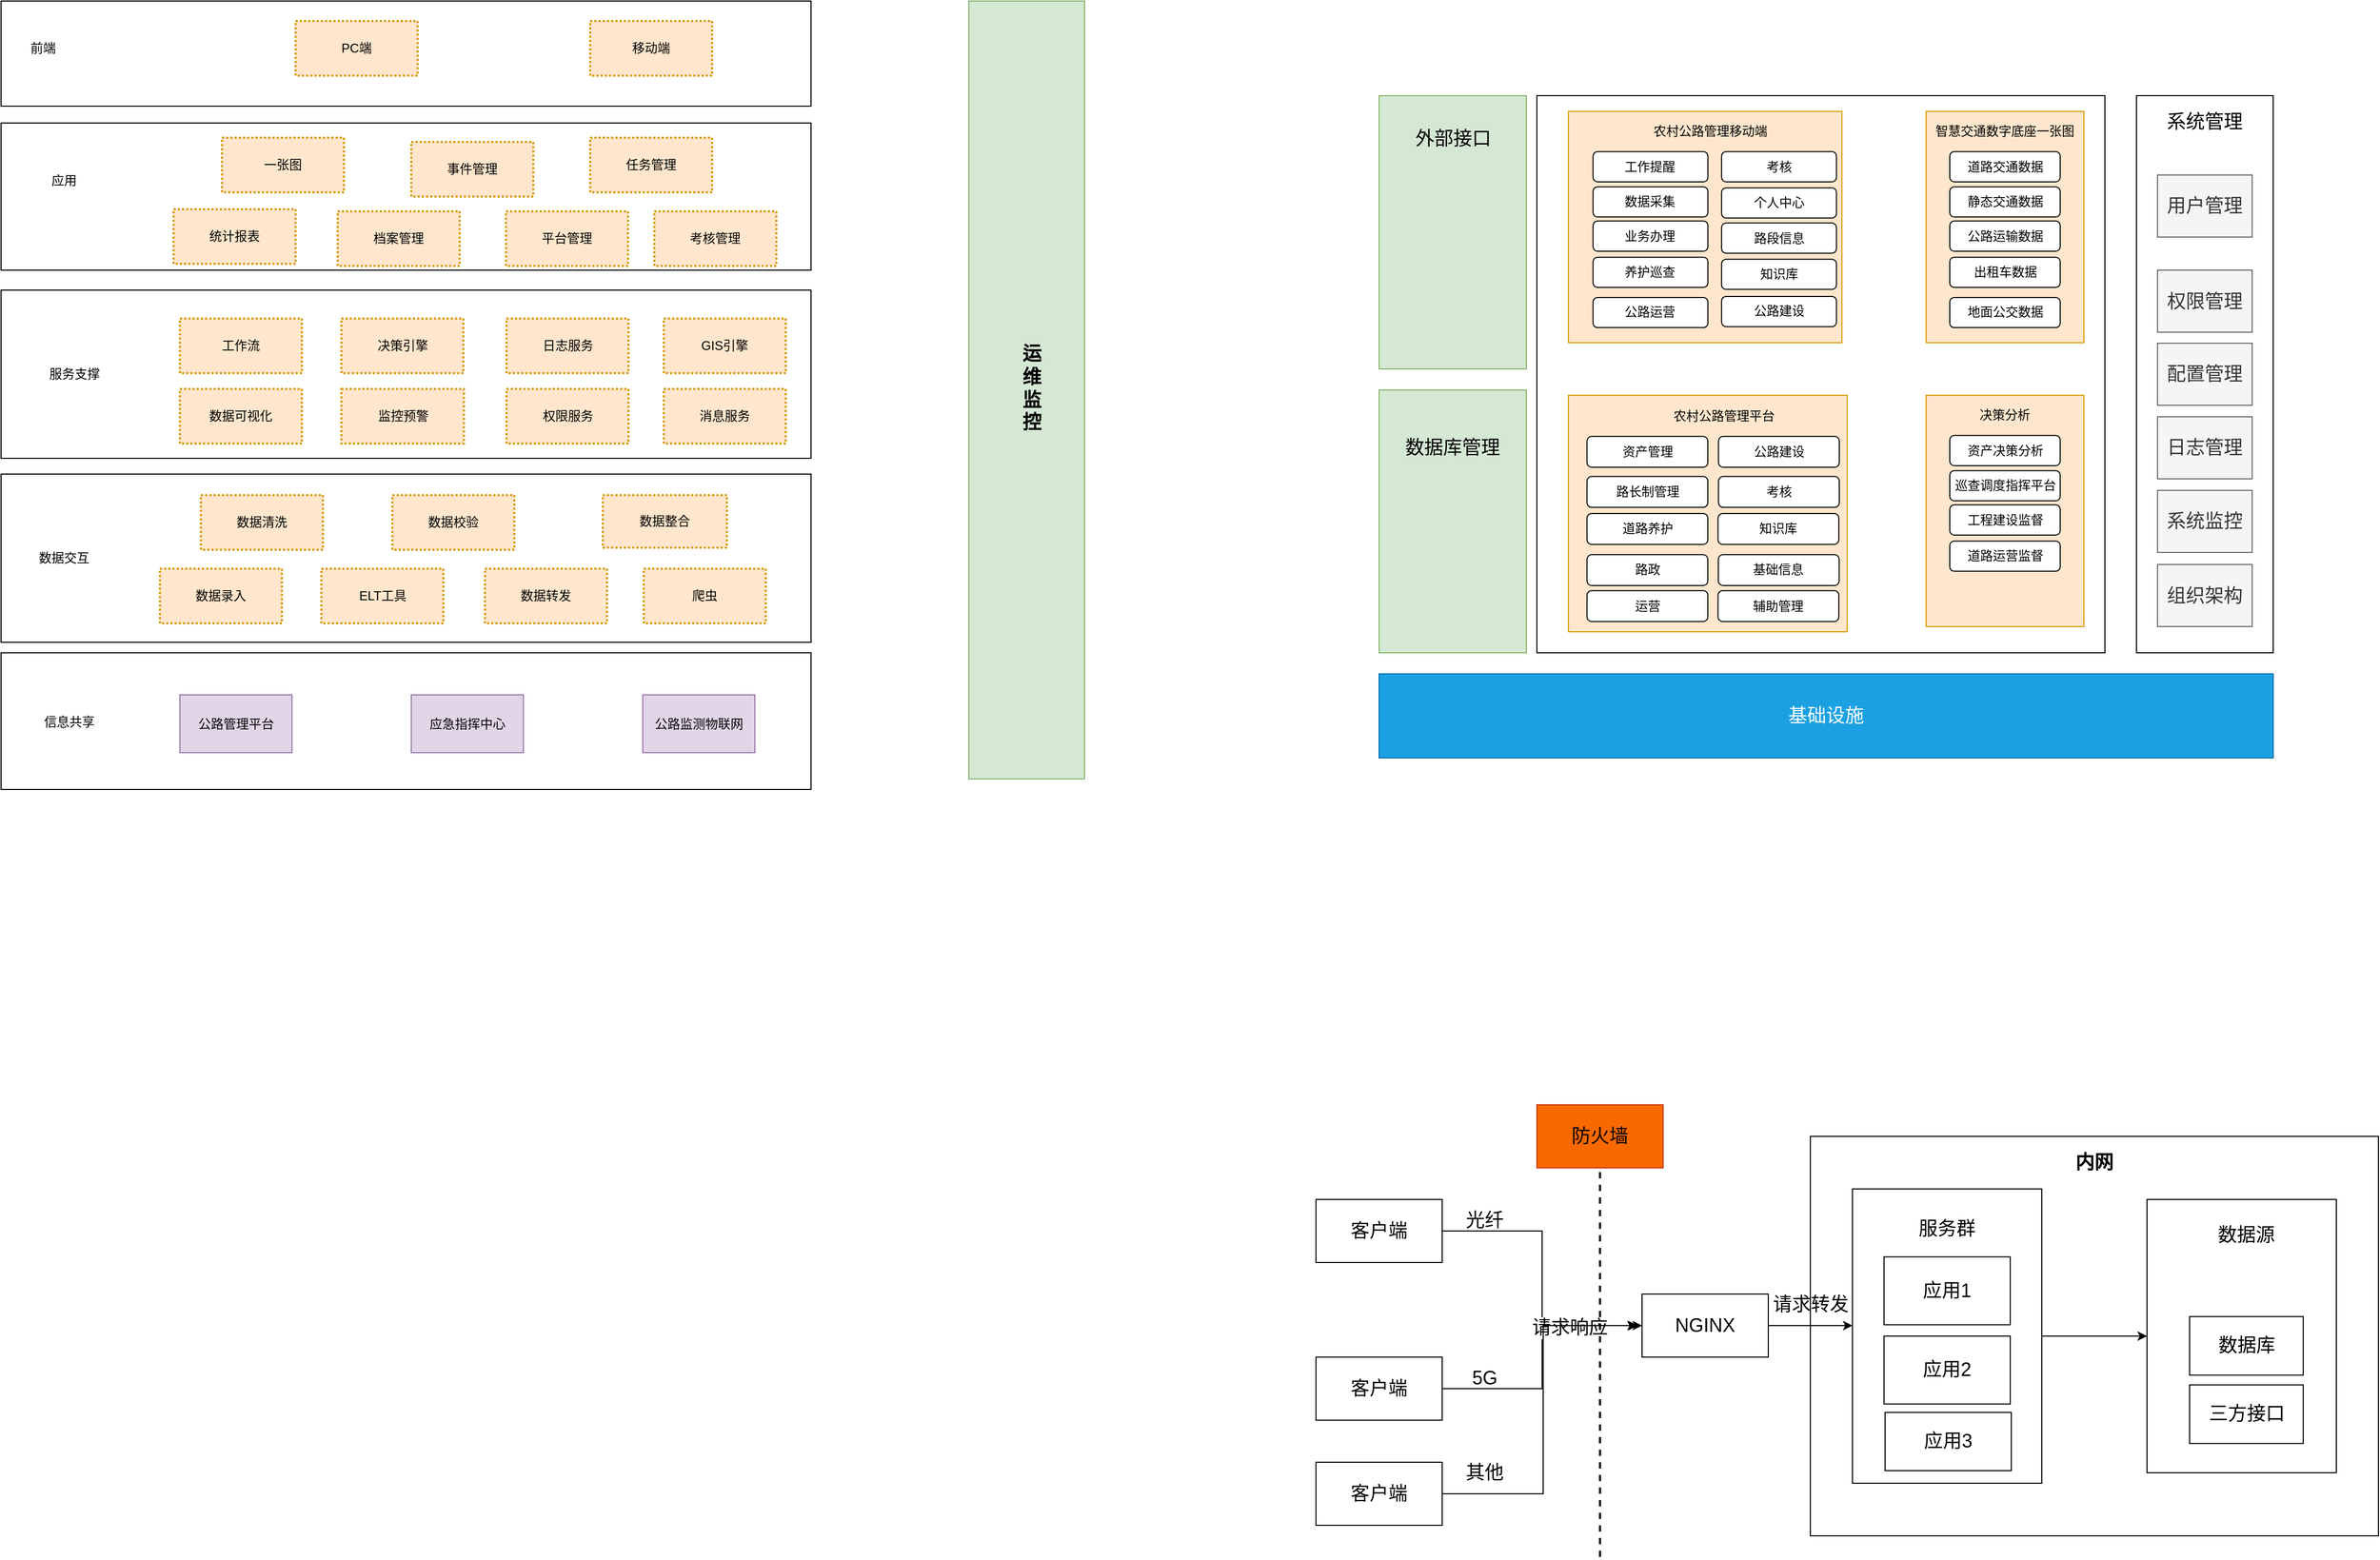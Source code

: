 <mxfile version="20.4.0" type="github">
  <diagram id="k3sl_BRwc1H5Ejsd1hgR" name="第 1 页">
    <mxGraphModel dx="1483" dy="827" grid="1" gridSize="10" guides="1" tooltips="1" connect="1" arrows="1" fold="1" page="1" pageScale="1" pageWidth="827" pageHeight="1169" math="0" shadow="0">
      <root>
        <mxCell id="0" />
        <mxCell id="1" parent="0" />
        <mxCell id="FcEx2lr4i81aOyHJjgHi-108" value="" style="rounded=0;whiteSpace=wrap;html=1;fontSize=18;" vertex="1" parent="1">
          <mxGeometry x="1810" y="1180" width="540" height="380" as="geometry" />
        </mxCell>
        <mxCell id="FcEx2lr4i81aOyHJjgHi-56" value="" style="rounded=0;whiteSpace=wrap;html=1;fontSize=18;" vertex="1" parent="1">
          <mxGeometry x="1550" y="190" width="540" height="530" as="geometry" />
        </mxCell>
        <mxCell id="isSvybaSc9SBgO7T6rGv-11" value="" style="group" parent="1" vertex="1" connectable="0">
          <mxGeometry x="1920" y="205" width="150" height="220" as="geometry" />
        </mxCell>
        <mxCell id="isSvybaSc9SBgO7T6rGv-3" value="" style="rounded=0;whiteSpace=wrap;html=1;fillColor=#ffe6cc;strokeColor=#d79b00;" parent="isSvybaSc9SBgO7T6rGv-11" vertex="1">
          <mxGeometry width="150" height="220" as="geometry" />
        </mxCell>
        <mxCell id="isSvybaSc9SBgO7T6rGv-2" value="智慧交通数字底座一张图" style="text;html=1;strokeColor=none;fillColor=none;align=center;verticalAlign=middle;whiteSpace=wrap;rounded=0;" parent="isSvybaSc9SBgO7T6rGv-11" vertex="1">
          <mxGeometry x="5" width="140" height="38.261" as="geometry" />
        </mxCell>
        <mxCell id="isSvybaSc9SBgO7T6rGv-4" value="道路交通数据" style="rounded=1;whiteSpace=wrap;html=1;" parent="isSvybaSc9SBgO7T6rGv-11" vertex="1">
          <mxGeometry x="22.5" y="38.261" width="105" height="28.696" as="geometry" />
        </mxCell>
        <mxCell id="isSvybaSc9SBgO7T6rGv-5" value="静态交通数据" style="rounded=1;whiteSpace=wrap;html=1;" parent="isSvybaSc9SBgO7T6rGv-11" vertex="1">
          <mxGeometry x="22.5" y="71.739" width="105" height="28.696" as="geometry" />
        </mxCell>
        <mxCell id="isSvybaSc9SBgO7T6rGv-6" value="公路运输数据" style="rounded=1;whiteSpace=wrap;html=1;" parent="isSvybaSc9SBgO7T6rGv-11" vertex="1">
          <mxGeometry x="22.5" y="104.261" width="105" height="28.696" as="geometry" />
        </mxCell>
        <mxCell id="isSvybaSc9SBgO7T6rGv-9" value="出租车数据&lt;span style=&quot;color: rgba(0, 0, 0, 0); font-family: monospace; font-size: 0px; text-align: start;&quot;&gt;%3CmxGraphModel%3E%3Croot%3E%3CmxCell%20id%3D%220%22%2F%3E%3CmxCell%20id%3D%221%22%20parent%3D%220%22%2F%3E%3CmxCell%20id%3D%222%22%20value%3D%22%E5%85%AC%E8%B7%AF%E8%BF%90%E8%BE%93%E6%95%B0%E6%8D%AE%22%20style%3D%22rounded%3D1%3BwhiteSpace%3Dwrap%3Bhtml%3D1%3B%22%20vertex%3D%221%22%20parent%3D%221%22%3E%3CmxGeometry%20x%3D%22122.5%22%20y%3D%22339%22%20width%3D%22105%22%20height%3D%2230%22%20as%3D%22geometry%22%2F%3E%3C%2FmxCell%3E%3C%2Froot%3E%3C%2FmxGraphModel%3E&lt;/span&gt;" style="rounded=1;whiteSpace=wrap;html=1;" parent="isSvybaSc9SBgO7T6rGv-11" vertex="1">
          <mxGeometry x="22.5" y="138.696" width="105" height="28.696" as="geometry" />
        </mxCell>
        <mxCell id="isSvybaSc9SBgO7T6rGv-10" value="地面公交数据" style="rounded=1;whiteSpace=wrap;html=1;" parent="isSvybaSc9SBgO7T6rGv-11" vertex="1">
          <mxGeometry x="22.5" y="176.957" width="105" height="28.696" as="geometry" />
        </mxCell>
        <mxCell id="isSvybaSc9SBgO7T6rGv-129" value="" style="rounded=0;whiteSpace=wrap;html=1;" parent="1" vertex="1">
          <mxGeometry x="90" y="100" width="770" height="100" as="geometry" />
        </mxCell>
        <mxCell id="isSvybaSc9SBgO7T6rGv-126" value="PC端" style="rounded=0;whiteSpace=wrap;html=1;dashed=1;dashPattern=1 1;strokeColor=#d79b00;strokeWidth=2;fillColor=#ffe6cc;" parent="1" vertex="1">
          <mxGeometry x="370" y="119" width="116" height="52" as="geometry" />
        </mxCell>
        <mxCell id="isSvybaSc9SBgO7T6rGv-127" value="移动端" style="rounded=0;whiteSpace=wrap;html=1;dashed=1;dashPattern=1 1;strokeColor=#d79b00;strokeWidth=2;fillColor=#ffe6cc;" parent="1" vertex="1">
          <mxGeometry x="650" y="119" width="116" height="52" as="geometry" />
        </mxCell>
        <mxCell id="isSvybaSc9SBgO7T6rGv-128" value="前端" style="text;html=1;strokeColor=none;fillColor=none;align=center;verticalAlign=middle;whiteSpace=wrap;rounded=0;" parent="1" vertex="1">
          <mxGeometry x="100" y="130" width="60" height="30" as="geometry" />
        </mxCell>
        <mxCell id="isSvybaSc9SBgO7T6rGv-137" value="" style="group" parent="1" vertex="1" connectable="0">
          <mxGeometry x="1580" y="475" width="265" height="225" as="geometry" />
        </mxCell>
        <mxCell id="isSvybaSc9SBgO7T6rGv-14" value="" style="rounded=0;whiteSpace=wrap;html=1;fillColor=#ffe6cc;strokeColor=#d79b00;" parent="isSvybaSc9SBgO7T6rGv-137" vertex="1">
          <mxGeometry width="265" height="225.0" as="geometry" />
        </mxCell>
        <mxCell id="isSvybaSc9SBgO7T6rGv-37" value="知识库" style="rounded=1;whiteSpace=wrap;html=1;" parent="isSvybaSc9SBgO7T6rGv-137" vertex="1">
          <mxGeometry x="142.217" y="112.5" width="114.833" height="29.348" as="geometry" />
        </mxCell>
        <mxCell id="isSvybaSc9SBgO7T6rGv-38" value="运营" style="rounded=1;whiteSpace=wrap;html=1;" parent="isSvybaSc9SBgO7T6rGv-137" vertex="1">
          <mxGeometry x="17.667" y="185.87" width="114.833" height="29.348" as="geometry" />
        </mxCell>
        <mxCell id="isSvybaSc9SBgO7T6rGv-40" value="基础信息" style="rounded=1;whiteSpace=wrap;html=1;" parent="isSvybaSc9SBgO7T6rGv-137" vertex="1">
          <mxGeometry x="142.499" y="151.63" width="114.833" height="29.348" as="geometry" />
        </mxCell>
        <mxCell id="isSvybaSc9SBgO7T6rGv-41" value="辅助管理" style="rounded=1;whiteSpace=wrap;html=1;" parent="isSvybaSc9SBgO7T6rGv-137" vertex="1">
          <mxGeometry x="142.217" y="185.87" width="114.833" height="29.348" as="geometry" />
        </mxCell>
        <mxCell id="isSvybaSc9SBgO7T6rGv-16" value="资产管理" style="rounded=1;whiteSpace=wrap;html=1;" parent="isSvybaSc9SBgO7T6rGv-137" vertex="1">
          <mxGeometry x="17.667" y="39.13" width="114.833" height="29.348" as="geometry" />
        </mxCell>
        <mxCell id="isSvybaSc9SBgO7T6rGv-17" value="路长制管理" style="rounded=1;whiteSpace=wrap;html=1;" parent="isSvybaSc9SBgO7T6rGv-137" vertex="1">
          <mxGeometry x="17.667" y="77.283" width="114.833" height="29.348" as="geometry" />
        </mxCell>
        <mxCell id="isSvybaSc9SBgO7T6rGv-18" value="道路养护" style="rounded=1;whiteSpace=wrap;html=1;" parent="isSvybaSc9SBgO7T6rGv-137" vertex="1">
          <mxGeometry x="17.667" y="112.5" width="114.833" height="29.348" as="geometry" />
        </mxCell>
        <mxCell id="isSvybaSc9SBgO7T6rGv-19" value="路政" style="rounded=1;whiteSpace=wrap;html=1;" parent="isSvybaSc9SBgO7T6rGv-137" vertex="1">
          <mxGeometry x="17.667" y="151.63" width="114.833" height="29.348" as="geometry" />
        </mxCell>
        <mxCell id="isSvybaSc9SBgO7T6rGv-20" value="公路建设" style="rounded=1;whiteSpace=wrap;html=1;" parent="isSvybaSc9SBgO7T6rGv-137" vertex="1">
          <mxGeometry x="142.658" y="39.13" width="114.833" height="29.348" as="geometry" />
        </mxCell>
        <mxCell id="isSvybaSc9SBgO7T6rGv-139" value="" style="group" parent="isSvybaSc9SBgO7T6rGv-137" vertex="1" connectable="0">
          <mxGeometry x="52.997" width="204.495" height="106.63" as="geometry" />
        </mxCell>
        <mxCell id="isSvybaSc9SBgO7T6rGv-15" value="农村公路管理平台" style="text;html=1;strokeColor=none;fillColor=none;align=center;verticalAlign=middle;whiteSpace=wrap;rounded=0;" parent="isSvybaSc9SBgO7T6rGv-139" vertex="1">
          <mxGeometry width="189.622" height="39.13" as="geometry" />
        </mxCell>
        <mxCell id="isSvybaSc9SBgO7T6rGv-39" value="考核" style="rounded=1;whiteSpace=wrap;html=1;" parent="isSvybaSc9SBgO7T6rGv-139" vertex="1">
          <mxGeometry x="89.661" y="77.283" width="114.833" height="29.348" as="geometry" />
        </mxCell>
        <mxCell id="isSvybaSc9SBgO7T6rGv-138" value="" style="group" parent="1" vertex="1" connectable="0">
          <mxGeometry x="1580" y="205" width="260" height="220" as="geometry" />
        </mxCell>
        <mxCell id="isSvybaSc9SBgO7T6rGv-22" value="" style="rounded=0;whiteSpace=wrap;html=1;fillColor=#ffe6cc;strokeColor=#d79b00;" parent="isSvybaSc9SBgO7T6rGv-138" vertex="1">
          <mxGeometry width="260" height="220" as="geometry" />
        </mxCell>
        <mxCell id="isSvybaSc9SBgO7T6rGv-23" value="农村公路管理移动端" style="text;html=1;strokeColor=none;fillColor=none;align=center;verticalAlign=middle;whiteSpace=wrap;rounded=0;" parent="isSvybaSc9SBgO7T6rGv-138" vertex="1">
          <mxGeometry x="62.4" width="145.6" height="38.261" as="geometry" />
        </mxCell>
        <mxCell id="isSvybaSc9SBgO7T6rGv-24" value="工作提醒" style="rounded=1;whiteSpace=wrap;html=1;" parent="isSvybaSc9SBgO7T6rGv-138" vertex="1">
          <mxGeometry x="23.4" y="38.261" width="109.2" height="28.696" as="geometry" />
        </mxCell>
        <mxCell id="isSvybaSc9SBgO7T6rGv-25" value="数据采集" style="rounded=1;whiteSpace=wrap;html=1;" parent="isSvybaSc9SBgO7T6rGv-138" vertex="1">
          <mxGeometry x="23.4" y="71.739" width="109.2" height="28.696" as="geometry" />
        </mxCell>
        <mxCell id="isSvybaSc9SBgO7T6rGv-26" value="业务办理" style="rounded=1;whiteSpace=wrap;html=1;" parent="isSvybaSc9SBgO7T6rGv-138" vertex="1">
          <mxGeometry x="23.4" y="104.261" width="109.2" height="28.696" as="geometry" />
        </mxCell>
        <mxCell id="isSvybaSc9SBgO7T6rGv-27" value="养护巡查" style="rounded=1;whiteSpace=wrap;html=1;" parent="isSvybaSc9SBgO7T6rGv-138" vertex="1">
          <mxGeometry x="23.4" y="138.696" width="109.2" height="28.696" as="geometry" />
        </mxCell>
        <mxCell id="isSvybaSc9SBgO7T6rGv-28" value="公路运营" style="rounded=1;whiteSpace=wrap;html=1;" parent="isSvybaSc9SBgO7T6rGv-138" vertex="1">
          <mxGeometry x="23.4" y="176.957" width="109.2" height="28.696" as="geometry" />
        </mxCell>
        <mxCell id="isSvybaSc9SBgO7T6rGv-59" value="考核" style="rounded=1;whiteSpace=wrap;html=1;" parent="isSvybaSc9SBgO7T6rGv-138" vertex="1">
          <mxGeometry x="145.6" y="38.261" width="109.2" height="28.696" as="geometry" />
        </mxCell>
        <mxCell id="isSvybaSc9SBgO7T6rGv-60" value="个人中心" style="rounded=1;whiteSpace=wrap;html=1;" parent="isSvybaSc9SBgO7T6rGv-138" vertex="1">
          <mxGeometry x="145.6" y="72.696" width="109.2" height="28.696" as="geometry" />
        </mxCell>
        <mxCell id="isSvybaSc9SBgO7T6rGv-61" value="路段信息" style="rounded=1;whiteSpace=wrap;html=1;" parent="isSvybaSc9SBgO7T6rGv-138" vertex="1">
          <mxGeometry x="145.6" y="106.174" width="109.2" height="28.696" as="geometry" />
        </mxCell>
        <mxCell id="isSvybaSc9SBgO7T6rGv-62" value="知识库" style="rounded=1;whiteSpace=wrap;html=1;" parent="isSvybaSc9SBgO7T6rGv-138" vertex="1">
          <mxGeometry x="145.6" y="140.609" width="109.2" height="28.696" as="geometry" />
        </mxCell>
        <mxCell id="isSvybaSc9SBgO7T6rGv-63" value="公路建设" style="rounded=1;whiteSpace=wrap;html=1;" parent="isSvybaSc9SBgO7T6rGv-138" vertex="1">
          <mxGeometry x="145.6" y="176" width="109.2" height="28.696" as="geometry" />
        </mxCell>
        <mxCell id="FcEx2lr4i81aOyHJjgHi-6" value="" style="group" vertex="1" connectable="0" parent="1">
          <mxGeometry x="90" y="216" width="800" height="140" as="geometry" />
        </mxCell>
        <mxCell id="isSvybaSc9SBgO7T6rGv-141" value="" style="rounded=0;whiteSpace=wrap;html=1;" parent="FcEx2lr4i81aOyHJjgHi-6" vertex="1">
          <mxGeometry width="770" height="140" as="geometry" />
        </mxCell>
        <mxCell id="isSvybaSc9SBgO7T6rGv-140" value="应用" style="text;html=1;strokeColor=none;fillColor=none;align=center;verticalAlign=middle;whiteSpace=wrap;rounded=0;" parent="FcEx2lr4i81aOyHJjgHi-6" vertex="1">
          <mxGeometry x="30" y="40" width="60" height="30" as="geometry" />
        </mxCell>
        <mxCell id="FcEx2lr4i81aOyHJjgHi-1" value="一张图" style="rounded=0;whiteSpace=wrap;html=1;dashed=1;dashPattern=1 1;strokeColor=#d79b00;strokeWidth=2;fillColor=#ffe6cc;" vertex="1" parent="FcEx2lr4i81aOyHJjgHi-6">
          <mxGeometry x="210" y="14" width="116" height="52" as="geometry" />
        </mxCell>
        <mxCell id="FcEx2lr4i81aOyHJjgHi-2" value="考核管理" style="rounded=0;whiteSpace=wrap;html=1;dashed=1;dashPattern=1 1;strokeColor=#d79b00;strokeWidth=2;fillColor=#ffe6cc;" vertex="1" parent="FcEx2lr4i81aOyHJjgHi-6">
          <mxGeometry x="621" y="84" width="116" height="52" as="geometry" />
        </mxCell>
        <mxCell id="FcEx2lr4i81aOyHJjgHi-3" value="事件管理" style="rounded=0;whiteSpace=wrap;html=1;dashed=1;dashPattern=1 1;strokeColor=#d79b00;strokeWidth=2;fillColor=#ffe6cc;" vertex="1" parent="FcEx2lr4i81aOyHJjgHi-6">
          <mxGeometry x="390" y="18" width="116" height="52" as="geometry" />
        </mxCell>
        <mxCell id="FcEx2lr4i81aOyHJjgHi-5" value="任务管理" style="rounded=0;whiteSpace=wrap;html=1;dashed=1;dashPattern=1 1;strokeColor=#d79b00;strokeWidth=2;fillColor=#ffe6cc;" vertex="1" parent="FcEx2lr4i81aOyHJjgHi-6">
          <mxGeometry x="560" y="14" width="116" height="52" as="geometry" />
        </mxCell>
        <mxCell id="FcEx2lr4i81aOyHJjgHi-64" value="统计报表" style="rounded=0;whiteSpace=wrap;html=1;dashed=1;dashPattern=1 1;strokeColor=#d79b00;strokeWidth=2;fillColor=#ffe6cc;" vertex="1" parent="FcEx2lr4i81aOyHJjgHi-6">
          <mxGeometry x="164" y="82" width="116" height="52" as="geometry" />
        </mxCell>
        <mxCell id="FcEx2lr4i81aOyHJjgHi-65" value="平台管理" style="rounded=0;whiteSpace=wrap;html=1;dashed=1;dashPattern=1 1;strokeColor=#d79b00;strokeWidth=2;fillColor=#ffe6cc;" vertex="1" parent="FcEx2lr4i81aOyHJjgHi-6">
          <mxGeometry x="480" y="84" width="116" height="52" as="geometry" />
        </mxCell>
        <mxCell id="FcEx2lr4i81aOyHJjgHi-66" value="档案管理" style="rounded=0;whiteSpace=wrap;html=1;dashed=1;dashPattern=1 1;strokeColor=#d79b00;strokeWidth=2;fillColor=#ffe6cc;" vertex="1" parent="FcEx2lr4i81aOyHJjgHi-6">
          <mxGeometry x="320" y="84" width="116" height="52" as="geometry" />
        </mxCell>
        <mxCell id="FcEx2lr4i81aOyHJjgHi-7" value="" style="group" vertex="1" connectable="0" parent="1">
          <mxGeometry x="90" y="375" width="770" height="160" as="geometry" />
        </mxCell>
        <mxCell id="isSvybaSc9SBgO7T6rGv-124" value="" style="rounded=0;whiteSpace=wrap;html=1;" parent="FcEx2lr4i81aOyHJjgHi-7" vertex="1">
          <mxGeometry width="770" height="160" as="geometry" />
        </mxCell>
        <mxCell id="isSvybaSc9SBgO7T6rGv-106" value="GIS引擎" style="rounded=0;whiteSpace=wrap;html=1;dashed=1;dashPattern=1 1;strokeColor=#d79b00;strokeWidth=2;fillColor=#ffe6cc;" parent="FcEx2lr4i81aOyHJjgHi-7" vertex="1">
          <mxGeometry x="630" y="27" width="116" height="52" as="geometry" />
        </mxCell>
        <mxCell id="isSvybaSc9SBgO7T6rGv-109" value="权限服务" style="rounded=0;whiteSpace=wrap;html=1;dashed=1;dashPattern=1 1;strokeColor=#d79b00;strokeWidth=2;fillColor=#ffe6cc;" parent="FcEx2lr4i81aOyHJjgHi-7" vertex="1">
          <mxGeometry x="480.5" y="94" width="116" height="52" as="geometry" />
        </mxCell>
        <mxCell id="isSvybaSc9SBgO7T6rGv-110" value="消息服务" style="rounded=0;whiteSpace=wrap;html=1;dashed=1;dashPattern=1 1;strokeColor=#d79b00;strokeWidth=2;fillColor=#ffe6cc;" parent="FcEx2lr4i81aOyHJjgHi-7" vertex="1">
          <mxGeometry x="630" y="94" width="116" height="52" as="geometry" />
        </mxCell>
        <mxCell id="isSvybaSc9SBgO7T6rGv-119" value="工作流" style="rounded=0;whiteSpace=wrap;html=1;dashed=1;dashPattern=1 1;strokeColor=#d79b00;strokeWidth=2;fillColor=#ffe6cc;" parent="FcEx2lr4i81aOyHJjgHi-7" vertex="1">
          <mxGeometry x="170" y="27" width="116" height="52" as="geometry" />
        </mxCell>
        <mxCell id="isSvybaSc9SBgO7T6rGv-120" value="决策引擎" style="rounded=0;whiteSpace=wrap;html=1;dashed=1;dashPattern=1 1;strokeColor=#d79b00;strokeWidth=2;fillColor=#ffe6cc;" parent="FcEx2lr4i81aOyHJjgHi-7" vertex="1">
          <mxGeometry x="323.5" y="27" width="116" height="52" as="geometry" />
        </mxCell>
        <mxCell id="isSvybaSc9SBgO7T6rGv-125" value="服务支撑" style="text;html=1;strokeColor=none;fillColor=none;align=center;verticalAlign=middle;whiteSpace=wrap;rounded=0;" parent="FcEx2lr4i81aOyHJjgHi-7" vertex="1">
          <mxGeometry x="40" y="66" width="60" height="28" as="geometry" />
        </mxCell>
        <mxCell id="FcEx2lr4i81aOyHJjgHi-44" value="数据可视化" style="rounded=0;whiteSpace=wrap;html=1;dashed=1;dashPattern=1 1;strokeColor=#d79b00;strokeWidth=2;fillColor=#ffe6cc;" vertex="1" parent="FcEx2lr4i81aOyHJjgHi-7">
          <mxGeometry x="170" y="94" width="116" height="52" as="geometry" />
        </mxCell>
        <mxCell id="FcEx2lr4i81aOyHJjgHi-45" value="监控预警" style="rounded=0;whiteSpace=wrap;html=1;dashed=1;dashPattern=1 1;strokeColor=#d79b00;strokeWidth=2;fillColor=#ffe6cc;" vertex="1" parent="FcEx2lr4i81aOyHJjgHi-7">
          <mxGeometry x="323.5" y="94" width="116.5" height="52" as="geometry" />
        </mxCell>
        <mxCell id="FcEx2lr4i81aOyHJjgHi-67" value="日志服务" style="rounded=0;whiteSpace=wrap;html=1;dashed=1;dashPattern=1 1;strokeColor=#d79b00;strokeWidth=2;fillColor=#ffe6cc;" vertex="1" parent="FcEx2lr4i81aOyHJjgHi-7">
          <mxGeometry x="480.5" y="27" width="116" height="52" as="geometry" />
        </mxCell>
        <mxCell id="FcEx2lr4i81aOyHJjgHi-25" value="" style="group" vertex="1" connectable="0" parent="1">
          <mxGeometry x="1010" y="100" width="110" height="740" as="geometry" />
        </mxCell>
        <mxCell id="FcEx2lr4i81aOyHJjgHi-23" value="" style="rounded=0;whiteSpace=wrap;html=1;fillColor=#d5e8d4;strokeColor=#82b366;" vertex="1" parent="FcEx2lr4i81aOyHJjgHi-25">
          <mxGeometry width="110" height="740.0" as="geometry" />
        </mxCell>
        <mxCell id="FcEx2lr4i81aOyHJjgHi-24" value="运维监控" style="text;html=1;strokeColor=none;fillColor=none;align=center;verticalAlign=middle;whiteSpace=wrap;rounded=0;fontStyle=1;fontSize=18;" vertex="1" parent="FcEx2lr4i81aOyHJjgHi-25">
          <mxGeometry x="50" y="88.034" width="20" height="562.655" as="geometry" />
        </mxCell>
        <mxCell id="FcEx2lr4i81aOyHJjgHi-39" value="" style="group" vertex="1" connectable="0" parent="1">
          <mxGeometry x="90" y="720" width="770" height="130" as="geometry" />
        </mxCell>
        <mxCell id="FcEx2lr4i81aOyHJjgHi-10" value="" style="rounded=0;whiteSpace=wrap;html=1;" vertex="1" parent="FcEx2lr4i81aOyHJjgHi-39">
          <mxGeometry width="770" height="130" as="geometry" />
        </mxCell>
        <mxCell id="FcEx2lr4i81aOyHJjgHi-8" value="" style="group;" vertex="1" connectable="0" parent="FcEx2lr4i81aOyHJjgHi-39">
          <mxGeometry x="120" y="40" width="637" height="55" as="geometry" />
        </mxCell>
        <mxCell id="isSvybaSc9SBgO7T6rGv-99" value="公路管理平台" style="rounded=0;whiteSpace=wrap;html=1;fillColor=#e1d5e7;strokeColor=#9673a6;" parent="FcEx2lr4i81aOyHJjgHi-8" vertex="1">
          <mxGeometry x="50" width="106.611" height="55" as="geometry" />
        </mxCell>
        <mxCell id="isSvybaSc9SBgO7T6rGv-100" value="应急指挥中心" style="rounded=0;whiteSpace=wrap;html=1;fillColor=#e1d5e7;strokeColor=#9673a6;" parent="FcEx2lr4i81aOyHJjgHi-8" vertex="1">
          <mxGeometry x="270.001" width="106.611" height="55" as="geometry" />
        </mxCell>
        <mxCell id="isSvybaSc9SBgO7T6rGv-101" value="公路监测物联网" style="rounded=0;whiteSpace=wrap;html=1;fillColor=#e1d5e7;strokeColor=#9673a6;" parent="FcEx2lr4i81aOyHJjgHi-8" vertex="1">
          <mxGeometry x="490.0" width="106.611" height="55" as="geometry" />
        </mxCell>
        <mxCell id="FcEx2lr4i81aOyHJjgHi-22" value="信息共享" style="text;html=1;strokeColor=none;fillColor=none;align=center;verticalAlign=middle;whiteSpace=wrap;rounded=0;" vertex="1" parent="FcEx2lr4i81aOyHJjgHi-39">
          <mxGeometry x="30" y="51" width="70" height="29" as="geometry" />
        </mxCell>
        <mxCell id="FcEx2lr4i81aOyHJjgHi-43" value="" style="group" vertex="1" connectable="0" parent="1">
          <mxGeometry x="90" y="550" width="770" height="160" as="geometry" />
        </mxCell>
        <mxCell id="FcEx2lr4i81aOyHJjgHi-28" value="" style="rounded=0;whiteSpace=wrap;html=1;" vertex="1" parent="FcEx2lr4i81aOyHJjgHi-43">
          <mxGeometry width="770" height="160" as="geometry" />
        </mxCell>
        <mxCell id="FcEx2lr4i81aOyHJjgHi-29" value="爬虫" style="rounded=0;whiteSpace=wrap;html=1;dashed=1;dashPattern=1 1;strokeColor=#d79b00;strokeWidth=2;fillColor=#ffe6cc;" vertex="1" parent="FcEx2lr4i81aOyHJjgHi-43">
          <mxGeometry x="611" y="90" width="116" height="52" as="geometry" />
        </mxCell>
        <mxCell id="FcEx2lr4i81aOyHJjgHi-32" value="数据录入" style="rounded=0;whiteSpace=wrap;html=1;dashed=1;dashPattern=1 1;strokeColor=#d79b00;strokeWidth=2;fillColor=#ffe6cc;" vertex="1" parent="FcEx2lr4i81aOyHJjgHi-43">
          <mxGeometry x="151" y="90" width="116" height="52" as="geometry" />
        </mxCell>
        <mxCell id="FcEx2lr4i81aOyHJjgHi-33" value="ELT工具" style="rounded=0;whiteSpace=wrap;html=1;dashed=1;dashPattern=1 1;strokeColor=#d79b00;strokeWidth=2;fillColor=#ffe6cc;" vertex="1" parent="FcEx2lr4i81aOyHJjgHi-43">
          <mxGeometry x="304.5" y="90" width="116" height="52" as="geometry" />
        </mxCell>
        <mxCell id="FcEx2lr4i81aOyHJjgHi-34" value="数据转发" style="rounded=0;whiteSpace=wrap;html=1;dashed=1;dashPattern=1 1;strokeColor=#d79b00;strokeWidth=2;fillColor=#ffe6cc;" vertex="1" parent="FcEx2lr4i81aOyHJjgHi-43">
          <mxGeometry x="460" y="90" width="116" height="52" as="geometry" />
        </mxCell>
        <mxCell id="FcEx2lr4i81aOyHJjgHi-37" value="数据交互" style="text;html=1;strokeColor=none;fillColor=none;align=center;verticalAlign=middle;whiteSpace=wrap;rounded=0;" vertex="1" parent="FcEx2lr4i81aOyHJjgHi-43">
          <mxGeometry x="30" y="66" width="60" height="28" as="geometry" />
        </mxCell>
        <mxCell id="FcEx2lr4i81aOyHJjgHi-40" value="数据清洗" style="rounded=0;whiteSpace=wrap;html=1;dashed=1;dashPattern=1 1;strokeColor=#d79b00;strokeWidth=2;fillColor=#ffe6cc;" vertex="1" parent="FcEx2lr4i81aOyHJjgHi-43">
          <mxGeometry x="190" y="20" width="116" height="52" as="geometry" />
        </mxCell>
        <mxCell id="FcEx2lr4i81aOyHJjgHi-41" value="数据校验" style="rounded=0;whiteSpace=wrap;html=1;dashed=1;dashPattern=1 1;strokeColor=#d79b00;strokeWidth=2;fillColor=#ffe6cc;" vertex="1" parent="FcEx2lr4i81aOyHJjgHi-43">
          <mxGeometry x="372" y="20" width="116" height="52" as="geometry" />
        </mxCell>
        <mxCell id="FcEx2lr4i81aOyHJjgHi-42" value="数据整合" style="rounded=0;whiteSpace=wrap;html=1;dashed=1;dashPattern=1 1;strokeColor=#d79b00;strokeWidth=2;fillColor=#ffe6cc;" vertex="1" parent="FcEx2lr4i81aOyHJjgHi-43">
          <mxGeometry x="572" y="20" width="118" height="50" as="geometry" />
        </mxCell>
        <mxCell id="FcEx2lr4i81aOyHJjgHi-46" value="" style="group" vertex="1" connectable="0" parent="1">
          <mxGeometry x="1920" y="475" width="150" height="220" as="geometry" />
        </mxCell>
        <mxCell id="FcEx2lr4i81aOyHJjgHi-47" value="" style="rounded=0;whiteSpace=wrap;html=1;fillColor=#ffe6cc;strokeColor=#d79b00;" vertex="1" parent="FcEx2lr4i81aOyHJjgHi-46">
          <mxGeometry width="150" height="220" as="geometry" />
        </mxCell>
        <mxCell id="FcEx2lr4i81aOyHJjgHi-48" value="决策分析" style="text;html=1;strokeColor=none;fillColor=none;align=center;verticalAlign=middle;whiteSpace=wrap;rounded=0;" vertex="1" parent="FcEx2lr4i81aOyHJjgHi-46">
          <mxGeometry x="5" width="140" height="38.261" as="geometry" />
        </mxCell>
        <mxCell id="FcEx2lr4i81aOyHJjgHi-49" value="资产决策分析" style="rounded=1;whiteSpace=wrap;html=1;" vertex="1" parent="FcEx2lr4i81aOyHJjgHi-46">
          <mxGeometry x="22.5" y="38.261" width="105" height="28.696" as="geometry" />
        </mxCell>
        <mxCell id="FcEx2lr4i81aOyHJjgHi-50" value="巡查调度指挥平台" style="rounded=1;whiteSpace=wrap;html=1;" vertex="1" parent="FcEx2lr4i81aOyHJjgHi-46">
          <mxGeometry x="22.5" y="71.739" width="105" height="28.696" as="geometry" />
        </mxCell>
        <mxCell id="FcEx2lr4i81aOyHJjgHi-51" value="工程建设监督" style="rounded=1;whiteSpace=wrap;html=1;" vertex="1" parent="FcEx2lr4i81aOyHJjgHi-46">
          <mxGeometry x="22.5" y="104.261" width="105" height="28.696" as="geometry" />
        </mxCell>
        <mxCell id="FcEx2lr4i81aOyHJjgHi-52" value="道路运营监督" style="rounded=1;whiteSpace=wrap;html=1;" vertex="1" parent="FcEx2lr4i81aOyHJjgHi-46">
          <mxGeometry x="22.5" y="138.696" width="105" height="28.696" as="geometry" />
        </mxCell>
        <mxCell id="FcEx2lr4i81aOyHJjgHi-55" value="" style="rounded=0;whiteSpace=wrap;html=1;fontSize=18;fillColor=#d5e8d4;strokeColor=#82b366;" vertex="1" parent="1">
          <mxGeometry x="1400" y="190" width="140" height="260" as="geometry" />
        </mxCell>
        <mxCell id="FcEx2lr4i81aOyHJjgHi-57" value="" style="rounded=0;whiteSpace=wrap;html=1;fontSize=18;" vertex="1" parent="1">
          <mxGeometry x="2120" y="190" width="130" height="530" as="geometry" />
        </mxCell>
        <mxCell id="FcEx2lr4i81aOyHJjgHi-58" value="系统管理" style="text;html=1;strokeColor=none;fillColor=none;align=center;verticalAlign=middle;whiteSpace=wrap;rounded=0;fontSize=18;" vertex="1" parent="1">
          <mxGeometry x="2140" y="200" width="90" height="30" as="geometry" />
        </mxCell>
        <mxCell id="FcEx2lr4i81aOyHJjgHi-59" value="用户管理" style="rounded=0;whiteSpace=wrap;html=1;fontSize=18;fillColor=#f5f5f5;fontColor=#333333;strokeColor=#666666;" vertex="1" parent="1">
          <mxGeometry x="2140" y="265.5" width="90" height="59" as="geometry" />
        </mxCell>
        <mxCell id="FcEx2lr4i81aOyHJjgHi-60" value="权限管理&lt;span style=&quot;color: rgba(0, 0, 0, 0); font-family: monospace; font-size: 0px; text-align: start;&quot;&gt;%3CmxGraphModel%3E%3Croot%3E%3CmxCell%20id%3D%220%22%2F%3E%3CmxCell%20id%3D%221%22%20parent%3D%220%22%2F%3E%3CmxCell%20id%3D%222%22%20value%3D%22%E7%94%A8%E6%88%B7%E7%AE%A1%E7%90%86%22%20style%3D%22rounded%3D0%3BwhiteSpace%3Dwrap%3Bhtml%3D1%3BfontSize%3D18%3B%22%20vertex%3D%221%22%20parent%3D%221%22%3E%3CmxGeometry%20x%3D%222140%22%20y%3D%22250.5%22%20width%3D%2290%22%20height%3D%2259%22%20as%3D%22geometry%22%2F%3E%3C%2FmxCell%3E%3C%2Froot%3E%3C%2FmxGraphModel%3E&lt;/span&gt;" style="rounded=0;whiteSpace=wrap;html=1;fontSize=18;fillColor=#f5f5f5;fontColor=#333333;strokeColor=#666666;" vertex="1" parent="1">
          <mxGeometry x="2140" y="356" width="90" height="59" as="geometry" />
        </mxCell>
        <mxCell id="FcEx2lr4i81aOyHJjgHi-61" value="配置管理" style="rounded=0;whiteSpace=wrap;html=1;fontSize=18;fillColor=#f5f5f5;fontColor=#333333;strokeColor=#666666;" vertex="1" parent="1">
          <mxGeometry x="2140" y="425.5" width="90" height="59" as="geometry" />
        </mxCell>
        <mxCell id="FcEx2lr4i81aOyHJjgHi-62" value="日志管理" style="rounded=0;whiteSpace=wrap;html=1;fontSize=18;fillColor=#f5f5f5;fontColor=#333333;strokeColor=#666666;" vertex="1" parent="1">
          <mxGeometry x="2140" y="495.5" width="90" height="59" as="geometry" />
        </mxCell>
        <mxCell id="FcEx2lr4i81aOyHJjgHi-63" value="系统监控" style="rounded=0;whiteSpace=wrap;html=1;fontSize=18;fillColor=#f5f5f5;fontColor=#333333;strokeColor=#666666;" vertex="1" parent="1">
          <mxGeometry x="2140" y="565.5" width="90" height="59" as="geometry" />
        </mxCell>
        <mxCell id="FcEx2lr4i81aOyHJjgHi-68" value="外部接口" style="text;html=1;strokeColor=none;fillColor=none;align=center;verticalAlign=middle;whiteSpace=wrap;rounded=0;fontSize=18;" vertex="1" parent="1">
          <mxGeometry x="1432.5" y="216" width="75" height="30" as="geometry" />
        </mxCell>
        <mxCell id="FcEx2lr4i81aOyHJjgHi-69" value="" style="rounded=0;whiteSpace=wrap;html=1;fontSize=18;fillColor=#d5e8d4;strokeColor=#82b366;" vertex="1" parent="1">
          <mxGeometry x="1400" y="470" width="140" height="250" as="geometry" />
        </mxCell>
        <mxCell id="FcEx2lr4i81aOyHJjgHi-70" value="数据库管理" style="text;html=1;strokeColor=none;fillColor=none;align=center;verticalAlign=middle;whiteSpace=wrap;rounded=0;fontSize=18;" vertex="1" parent="1">
          <mxGeometry x="1421.25" y="510" width="97.5" height="30" as="geometry" />
        </mxCell>
        <mxCell id="FcEx2lr4i81aOyHJjgHi-71" value="基础设施" style="rounded=0;whiteSpace=wrap;html=1;fontSize=18;fillColor=#1ba1e2;fontColor=#ffffff;strokeColor=#006EAF;" vertex="1" parent="1">
          <mxGeometry x="1400" y="740" width="850" height="80" as="geometry" />
        </mxCell>
        <mxCell id="FcEx2lr4i81aOyHJjgHi-80" value="组织架构" style="rounded=0;whiteSpace=wrap;html=1;fontSize=18;fillColor=#f5f5f5;fontColor=#333333;strokeColor=#666666;" vertex="1" parent="1">
          <mxGeometry x="2140" y="636" width="90" height="59" as="geometry" />
        </mxCell>
        <mxCell id="FcEx2lr4i81aOyHJjgHi-92" style="edgeStyle=orthogonalEdgeStyle;rounded=0;orthogonalLoop=1;jettySize=auto;html=1;entryX=0;entryY=0.5;entryDx=0;entryDy=0;fontSize=18;" edge="1" parent="1" source="FcEx2lr4i81aOyHJjgHi-81" target="FcEx2lr4i81aOyHJjgHi-83">
          <mxGeometry relative="1" as="geometry" />
        </mxCell>
        <mxCell id="FcEx2lr4i81aOyHJjgHi-81" value="客户端" style="rounded=0;whiteSpace=wrap;html=1;fontSize=18;" vertex="1" parent="1">
          <mxGeometry x="1340" y="1240" width="120" height="60" as="geometry" />
        </mxCell>
        <mxCell id="FcEx2lr4i81aOyHJjgHi-82" value="防火墙" style="rounded=0;whiteSpace=wrap;html=1;fontSize=18;fillColor=#fa6800;fontColor=#000000;strokeColor=#C73500;" vertex="1" parent="1">
          <mxGeometry x="1550" y="1150" width="120" height="60" as="geometry" />
        </mxCell>
        <mxCell id="FcEx2lr4i81aOyHJjgHi-96" style="edgeStyle=orthogonalEdgeStyle;rounded=0;orthogonalLoop=1;jettySize=auto;html=1;fontSize=18;" edge="1" parent="1" source="FcEx2lr4i81aOyHJjgHi-83">
          <mxGeometry relative="1" as="geometry">
            <mxPoint x="1850" y="1360" as="targetPoint" />
          </mxGeometry>
        </mxCell>
        <mxCell id="FcEx2lr4i81aOyHJjgHi-83" value="NGINX" style="rounded=0;whiteSpace=wrap;html=1;fontSize=18;" vertex="1" parent="1">
          <mxGeometry x="1650" y="1330" width="120" height="60" as="geometry" />
        </mxCell>
        <mxCell id="FcEx2lr4i81aOyHJjgHi-93" style="edgeStyle=orthogonalEdgeStyle;rounded=0;orthogonalLoop=1;jettySize=auto;html=1;fontSize=18;" edge="1" parent="1">
          <mxGeometry relative="1" as="geometry">
            <mxPoint x="1645" y="1360" as="targetPoint" />
            <mxPoint x="1455" y="1420.0" as="sourcePoint" />
            <Array as="points">
              <mxPoint x="1555" y="1420" />
              <mxPoint x="1555" y="1360" />
            </Array>
          </mxGeometry>
        </mxCell>
        <mxCell id="FcEx2lr4i81aOyHJjgHi-105" value="请求响应" style="edgeLabel;html=1;align=center;verticalAlign=middle;resizable=0;points=[];fontSize=18;" vertex="1" connectable="0" parent="FcEx2lr4i81aOyHJjgHi-93">
          <mxGeometry x="0.479" y="-2" relative="1" as="geometry">
            <mxPoint x="1" as="offset" />
          </mxGeometry>
        </mxCell>
        <mxCell id="FcEx2lr4i81aOyHJjgHi-87" value="客户端" style="rounded=0;whiteSpace=wrap;html=1;fontSize=18;" vertex="1" parent="1">
          <mxGeometry x="1340" y="1390" width="120" height="60" as="geometry" />
        </mxCell>
        <mxCell id="FcEx2lr4i81aOyHJjgHi-95" value="" style="group" vertex="1" connectable="0" parent="1">
          <mxGeometry x="1850" y="1230" width="180" height="280" as="geometry" />
        </mxCell>
        <mxCell id="FcEx2lr4i81aOyHJjgHi-89" value="" style="rounded=0;whiteSpace=wrap;html=1;fontSize=18;" vertex="1" parent="FcEx2lr4i81aOyHJjgHi-95">
          <mxGeometry width="180" height="280" as="geometry" />
        </mxCell>
        <mxCell id="FcEx2lr4i81aOyHJjgHi-85" value="应用1" style="rounded=0;whiteSpace=wrap;html=1;fontSize=18;" vertex="1" parent="FcEx2lr4i81aOyHJjgHi-95">
          <mxGeometry x="30" y="64.615" width="120" height="64.615" as="geometry" />
        </mxCell>
        <mxCell id="FcEx2lr4i81aOyHJjgHi-88" value="应用2" style="rounded=0;whiteSpace=wrap;html=1;fontSize=18;" vertex="1" parent="FcEx2lr4i81aOyHJjgHi-95">
          <mxGeometry x="30" y="140" width="120" height="64.615" as="geometry" />
        </mxCell>
        <mxCell id="FcEx2lr4i81aOyHJjgHi-90" value="服务群" style="text;html=1;strokeColor=none;fillColor=none;align=center;verticalAlign=middle;whiteSpace=wrap;rounded=0;fontSize=18;" vertex="1" parent="FcEx2lr4i81aOyHJjgHi-95">
          <mxGeometry x="60" y="21.538" width="60" height="32.308" as="geometry" />
        </mxCell>
        <mxCell id="FcEx2lr4i81aOyHJjgHi-104" value="应用3" style="rounded=0;whiteSpace=wrap;html=1;fontSize=18;" vertex="1" parent="FcEx2lr4i81aOyHJjgHi-95">
          <mxGeometry x="31" y="212.61" width="120" height="55.39" as="geometry" />
        </mxCell>
        <mxCell id="FcEx2lr4i81aOyHJjgHi-101" value="" style="group" vertex="1" connectable="0" parent="1">
          <mxGeometry x="2130" y="1240" width="180" height="260" as="geometry" />
        </mxCell>
        <mxCell id="FcEx2lr4i81aOyHJjgHi-98" value="" style="rounded=0;whiteSpace=wrap;html=1;fontSize=18;" vertex="1" parent="FcEx2lr4i81aOyHJjgHi-101">
          <mxGeometry width="180" height="260" as="geometry" />
        </mxCell>
        <mxCell id="FcEx2lr4i81aOyHJjgHi-84" value="数据库" style="rounded=0;whiteSpace=wrap;html=1;fontSize=18;" vertex="1" parent="FcEx2lr4i81aOyHJjgHi-101">
          <mxGeometry x="40.5" y="111.429" width="108" height="55.714" as="geometry" />
        </mxCell>
        <mxCell id="FcEx2lr4i81aOyHJjgHi-91" value="三方接口" style="rounded=0;whiteSpace=wrap;html=1;fontSize=18;" vertex="1" parent="FcEx2lr4i81aOyHJjgHi-101">
          <mxGeometry x="40.5" y="176.429" width="108" height="55.714" as="geometry" />
        </mxCell>
        <mxCell id="FcEx2lr4i81aOyHJjgHi-100" value="数据源" style="text;html=1;strokeColor=none;fillColor=none;align=center;verticalAlign=middle;whiteSpace=wrap;rounded=0;fontSize=18;" vertex="1" parent="FcEx2lr4i81aOyHJjgHi-101">
          <mxGeometry x="48.25" y="18.57" width="92.5" height="31.43" as="geometry" />
        </mxCell>
        <mxCell id="FcEx2lr4i81aOyHJjgHi-102" style="edgeStyle=orthogonalEdgeStyle;rounded=0;orthogonalLoop=1;jettySize=auto;html=1;fontSize=18;entryX=0;entryY=0.5;entryDx=0;entryDy=0;" edge="1" parent="1" source="FcEx2lr4i81aOyHJjgHi-89" target="FcEx2lr4i81aOyHJjgHi-98">
          <mxGeometry relative="1" as="geometry">
            <mxPoint x="2110" y="1360" as="targetPoint" />
          </mxGeometry>
        </mxCell>
        <mxCell id="FcEx2lr4i81aOyHJjgHi-103" value="" style="endArrow=none;dashed=1;html=1;strokeWidth=2;rounded=0;fontSize=18;entryX=0.5;entryY=1;entryDx=0;entryDy=0;" edge="1" parent="1" target="FcEx2lr4i81aOyHJjgHi-82">
          <mxGeometry width="50" height="50" relative="1" as="geometry">
            <mxPoint x="1610" y="1580" as="sourcePoint" />
            <mxPoint x="1990" y="1270" as="targetPoint" />
          </mxGeometry>
        </mxCell>
        <mxCell id="FcEx2lr4i81aOyHJjgHi-106" value="请求转发" style="text;html=1;align=center;verticalAlign=middle;resizable=0;points=[];autosize=1;strokeColor=none;fillColor=none;fontSize=18;" vertex="1" parent="1">
          <mxGeometry x="1760" y="1320" width="100" height="40" as="geometry" />
        </mxCell>
        <mxCell id="FcEx2lr4i81aOyHJjgHi-109" value="内网" style="text;html=1;strokeColor=none;fillColor=none;align=center;verticalAlign=middle;whiteSpace=wrap;rounded=0;fontSize=18;fontStyle=1" vertex="1" parent="1">
          <mxGeometry x="2050" y="1190" width="60" height="30" as="geometry" />
        </mxCell>
        <mxCell id="FcEx2lr4i81aOyHJjgHi-111" value="光纤" style="text;html=1;align=center;verticalAlign=middle;resizable=0;points=[];autosize=1;strokeColor=none;fillColor=none;fontSize=18;" vertex="1" parent="1">
          <mxGeometry x="1470" y="1240" width="60" height="40" as="geometry" />
        </mxCell>
        <mxCell id="FcEx2lr4i81aOyHJjgHi-112" value="5G" style="text;html=1;align=center;verticalAlign=middle;resizable=0;points=[];autosize=1;strokeColor=none;fillColor=none;fontSize=18;" vertex="1" parent="1">
          <mxGeometry x="1475" y="1390" width="50" height="40" as="geometry" />
        </mxCell>
        <mxCell id="FcEx2lr4i81aOyHJjgHi-114" style="edgeStyle=orthogonalEdgeStyle;rounded=0;orthogonalLoop=1;jettySize=auto;html=1;fontSize=18;" edge="1" parent="1">
          <mxGeometry relative="1" as="geometry">
            <mxPoint x="1646" y="1360" as="targetPoint" />
            <mxPoint x="1456" y="1520.0" as="sourcePoint" />
            <Array as="points">
              <mxPoint x="1556" y="1520" />
              <mxPoint x="1556" y="1360" />
            </Array>
          </mxGeometry>
        </mxCell>
        <mxCell id="FcEx2lr4i81aOyHJjgHi-113" value="客户端" style="rounded=0;whiteSpace=wrap;html=1;fontSize=18;" vertex="1" parent="1">
          <mxGeometry x="1340" y="1490" width="120" height="60" as="geometry" />
        </mxCell>
        <mxCell id="FcEx2lr4i81aOyHJjgHi-115" value="其他" style="text;html=1;align=center;verticalAlign=middle;resizable=0;points=[];autosize=1;strokeColor=none;fillColor=none;fontSize=18;" vertex="1" parent="1">
          <mxGeometry x="1470" y="1480" width="60" height="40" as="geometry" />
        </mxCell>
      </root>
    </mxGraphModel>
  </diagram>
</mxfile>
